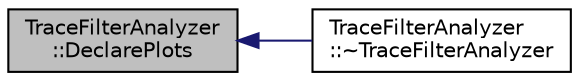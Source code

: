digraph "TraceFilterAnalyzer::DeclarePlots"
{
  edge [fontname="Helvetica",fontsize="10",labelfontname="Helvetica",labelfontsize="10"];
  node [fontname="Helvetica",fontsize="10",shape=record];
  rankdir="LR";
  Node1 [label="TraceFilterAnalyzer\l::DeclarePlots",height=0.2,width=0.4,color="black", fillcolor="grey75", style="filled", fontcolor="black"];
  Node1 -> Node2 [dir="back",color="midnightblue",fontsize="10",style="solid",fontname="Helvetica"];
  Node2 [label="TraceFilterAnalyzer\l::~TraceFilterAnalyzer",height=0.2,width=0.4,color="black", fillcolor="white", style="filled",URL="$d4/db0/class_trace_filter_analyzer.html#aaadf927cff2a0fe2ded1929ce14ea3d6"];
}
